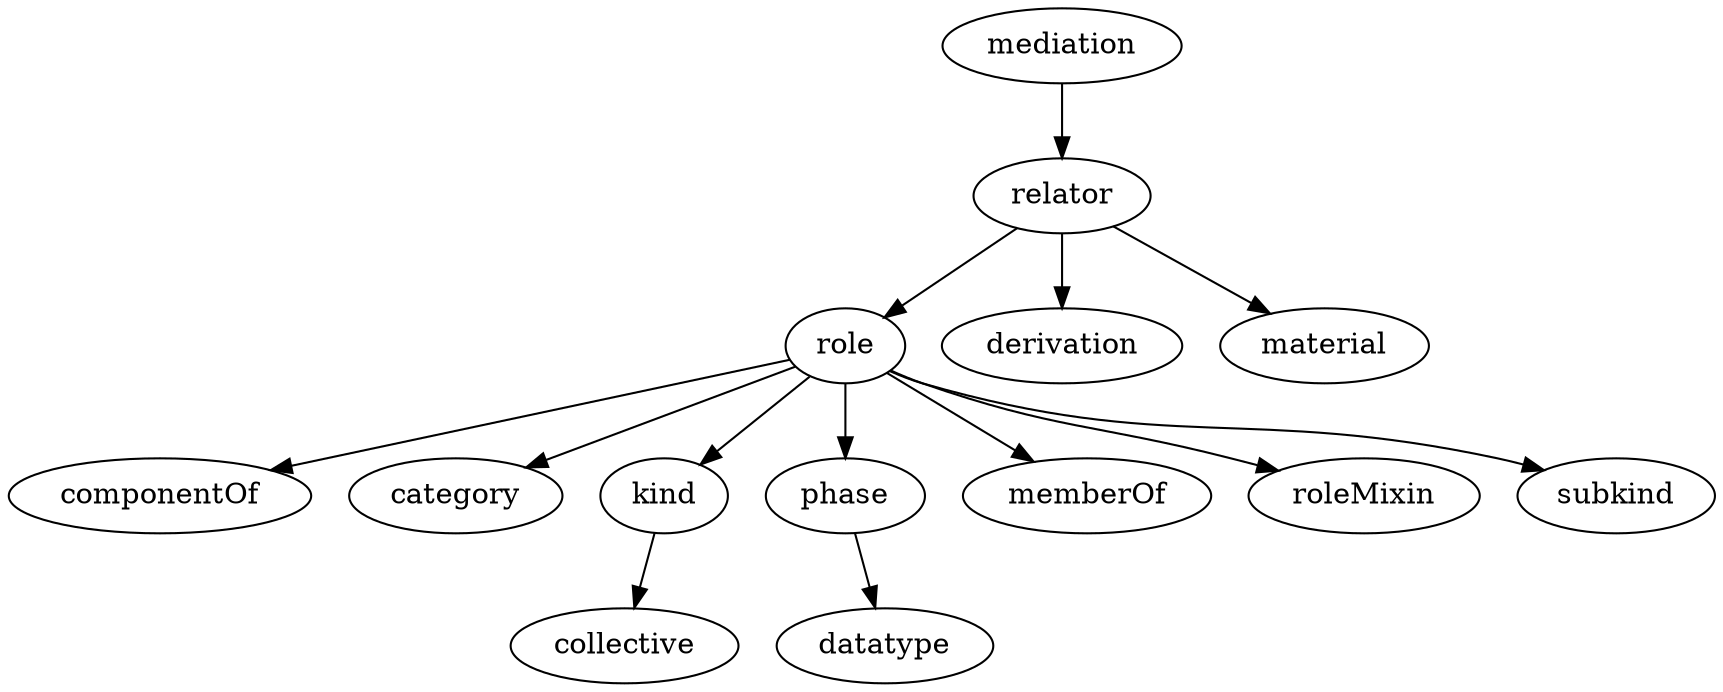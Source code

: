 strict digraph  {
mediation;
relator;
role;
derivation;
material;
componentOf;
category;
kind;
phase;
memberOf;
roleMixin;
subkind;
collective;
datatype;
mediation -> relator;
relator -> role;
relator -> derivation;
relator -> material;
role -> componentOf;
role -> category;
role -> kind;
role -> phase;
role -> memberOf;
role -> roleMixin;
role -> subkind;
kind -> collective;
phase -> datatype;
}
